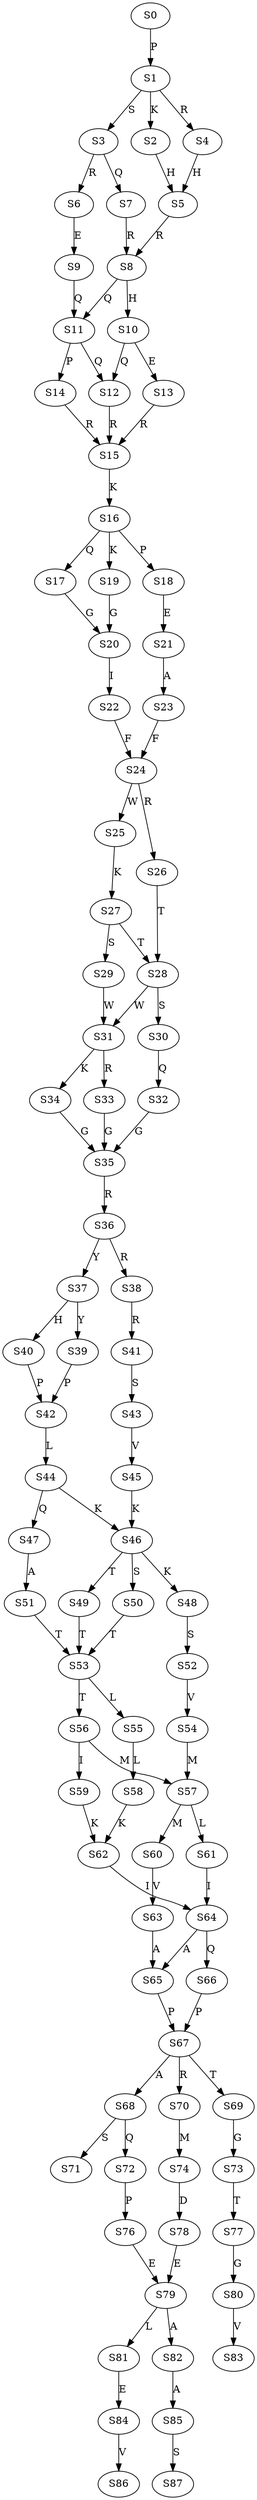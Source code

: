 strict digraph  {
	S0 -> S1 [ label = P ];
	S1 -> S2 [ label = K ];
	S1 -> S3 [ label = S ];
	S1 -> S4 [ label = R ];
	S2 -> S5 [ label = H ];
	S3 -> S6 [ label = R ];
	S3 -> S7 [ label = Q ];
	S4 -> S5 [ label = H ];
	S5 -> S8 [ label = R ];
	S6 -> S9 [ label = E ];
	S7 -> S8 [ label = R ];
	S8 -> S10 [ label = H ];
	S8 -> S11 [ label = Q ];
	S9 -> S11 [ label = Q ];
	S10 -> S12 [ label = Q ];
	S10 -> S13 [ label = E ];
	S11 -> S14 [ label = P ];
	S11 -> S12 [ label = Q ];
	S12 -> S15 [ label = R ];
	S13 -> S15 [ label = R ];
	S14 -> S15 [ label = R ];
	S15 -> S16 [ label = K ];
	S16 -> S17 [ label = Q ];
	S16 -> S18 [ label = P ];
	S16 -> S19 [ label = K ];
	S17 -> S20 [ label = G ];
	S18 -> S21 [ label = E ];
	S19 -> S20 [ label = G ];
	S20 -> S22 [ label = I ];
	S21 -> S23 [ label = A ];
	S22 -> S24 [ label = F ];
	S23 -> S24 [ label = F ];
	S24 -> S25 [ label = W ];
	S24 -> S26 [ label = R ];
	S25 -> S27 [ label = K ];
	S26 -> S28 [ label = T ];
	S27 -> S29 [ label = S ];
	S27 -> S28 [ label = T ];
	S28 -> S30 [ label = S ];
	S28 -> S31 [ label = W ];
	S29 -> S31 [ label = W ];
	S30 -> S32 [ label = Q ];
	S31 -> S33 [ label = R ];
	S31 -> S34 [ label = K ];
	S32 -> S35 [ label = G ];
	S33 -> S35 [ label = G ];
	S34 -> S35 [ label = G ];
	S35 -> S36 [ label = R ];
	S36 -> S37 [ label = Y ];
	S36 -> S38 [ label = R ];
	S37 -> S39 [ label = Y ];
	S37 -> S40 [ label = H ];
	S38 -> S41 [ label = R ];
	S39 -> S42 [ label = P ];
	S40 -> S42 [ label = P ];
	S41 -> S43 [ label = S ];
	S42 -> S44 [ label = L ];
	S43 -> S45 [ label = V ];
	S44 -> S46 [ label = K ];
	S44 -> S47 [ label = Q ];
	S45 -> S46 [ label = K ];
	S46 -> S48 [ label = K ];
	S46 -> S49 [ label = T ];
	S46 -> S50 [ label = S ];
	S47 -> S51 [ label = A ];
	S48 -> S52 [ label = S ];
	S49 -> S53 [ label = T ];
	S50 -> S53 [ label = T ];
	S51 -> S53 [ label = T ];
	S52 -> S54 [ label = V ];
	S53 -> S55 [ label = L ];
	S53 -> S56 [ label = T ];
	S54 -> S57 [ label = M ];
	S55 -> S58 [ label = L ];
	S56 -> S59 [ label = I ];
	S56 -> S57 [ label = M ];
	S57 -> S60 [ label = M ];
	S57 -> S61 [ label = L ];
	S58 -> S62 [ label = K ];
	S59 -> S62 [ label = K ];
	S60 -> S63 [ label = V ];
	S61 -> S64 [ label = I ];
	S62 -> S64 [ label = I ];
	S63 -> S65 [ label = A ];
	S64 -> S65 [ label = A ];
	S64 -> S66 [ label = Q ];
	S65 -> S67 [ label = P ];
	S66 -> S67 [ label = P ];
	S67 -> S68 [ label = A ];
	S67 -> S69 [ label = T ];
	S67 -> S70 [ label = R ];
	S68 -> S71 [ label = S ];
	S68 -> S72 [ label = Q ];
	S69 -> S73 [ label = G ];
	S70 -> S74 [ label = M ];
	S72 -> S76 [ label = P ];
	S73 -> S77 [ label = T ];
	S74 -> S78 [ label = D ];
	S76 -> S79 [ label = E ];
	S77 -> S80 [ label = G ];
	S78 -> S79 [ label = E ];
	S79 -> S81 [ label = L ];
	S79 -> S82 [ label = A ];
	S80 -> S83 [ label = V ];
	S81 -> S84 [ label = E ];
	S82 -> S85 [ label = A ];
	S84 -> S86 [ label = V ];
	S85 -> S87 [ label = S ];
}
